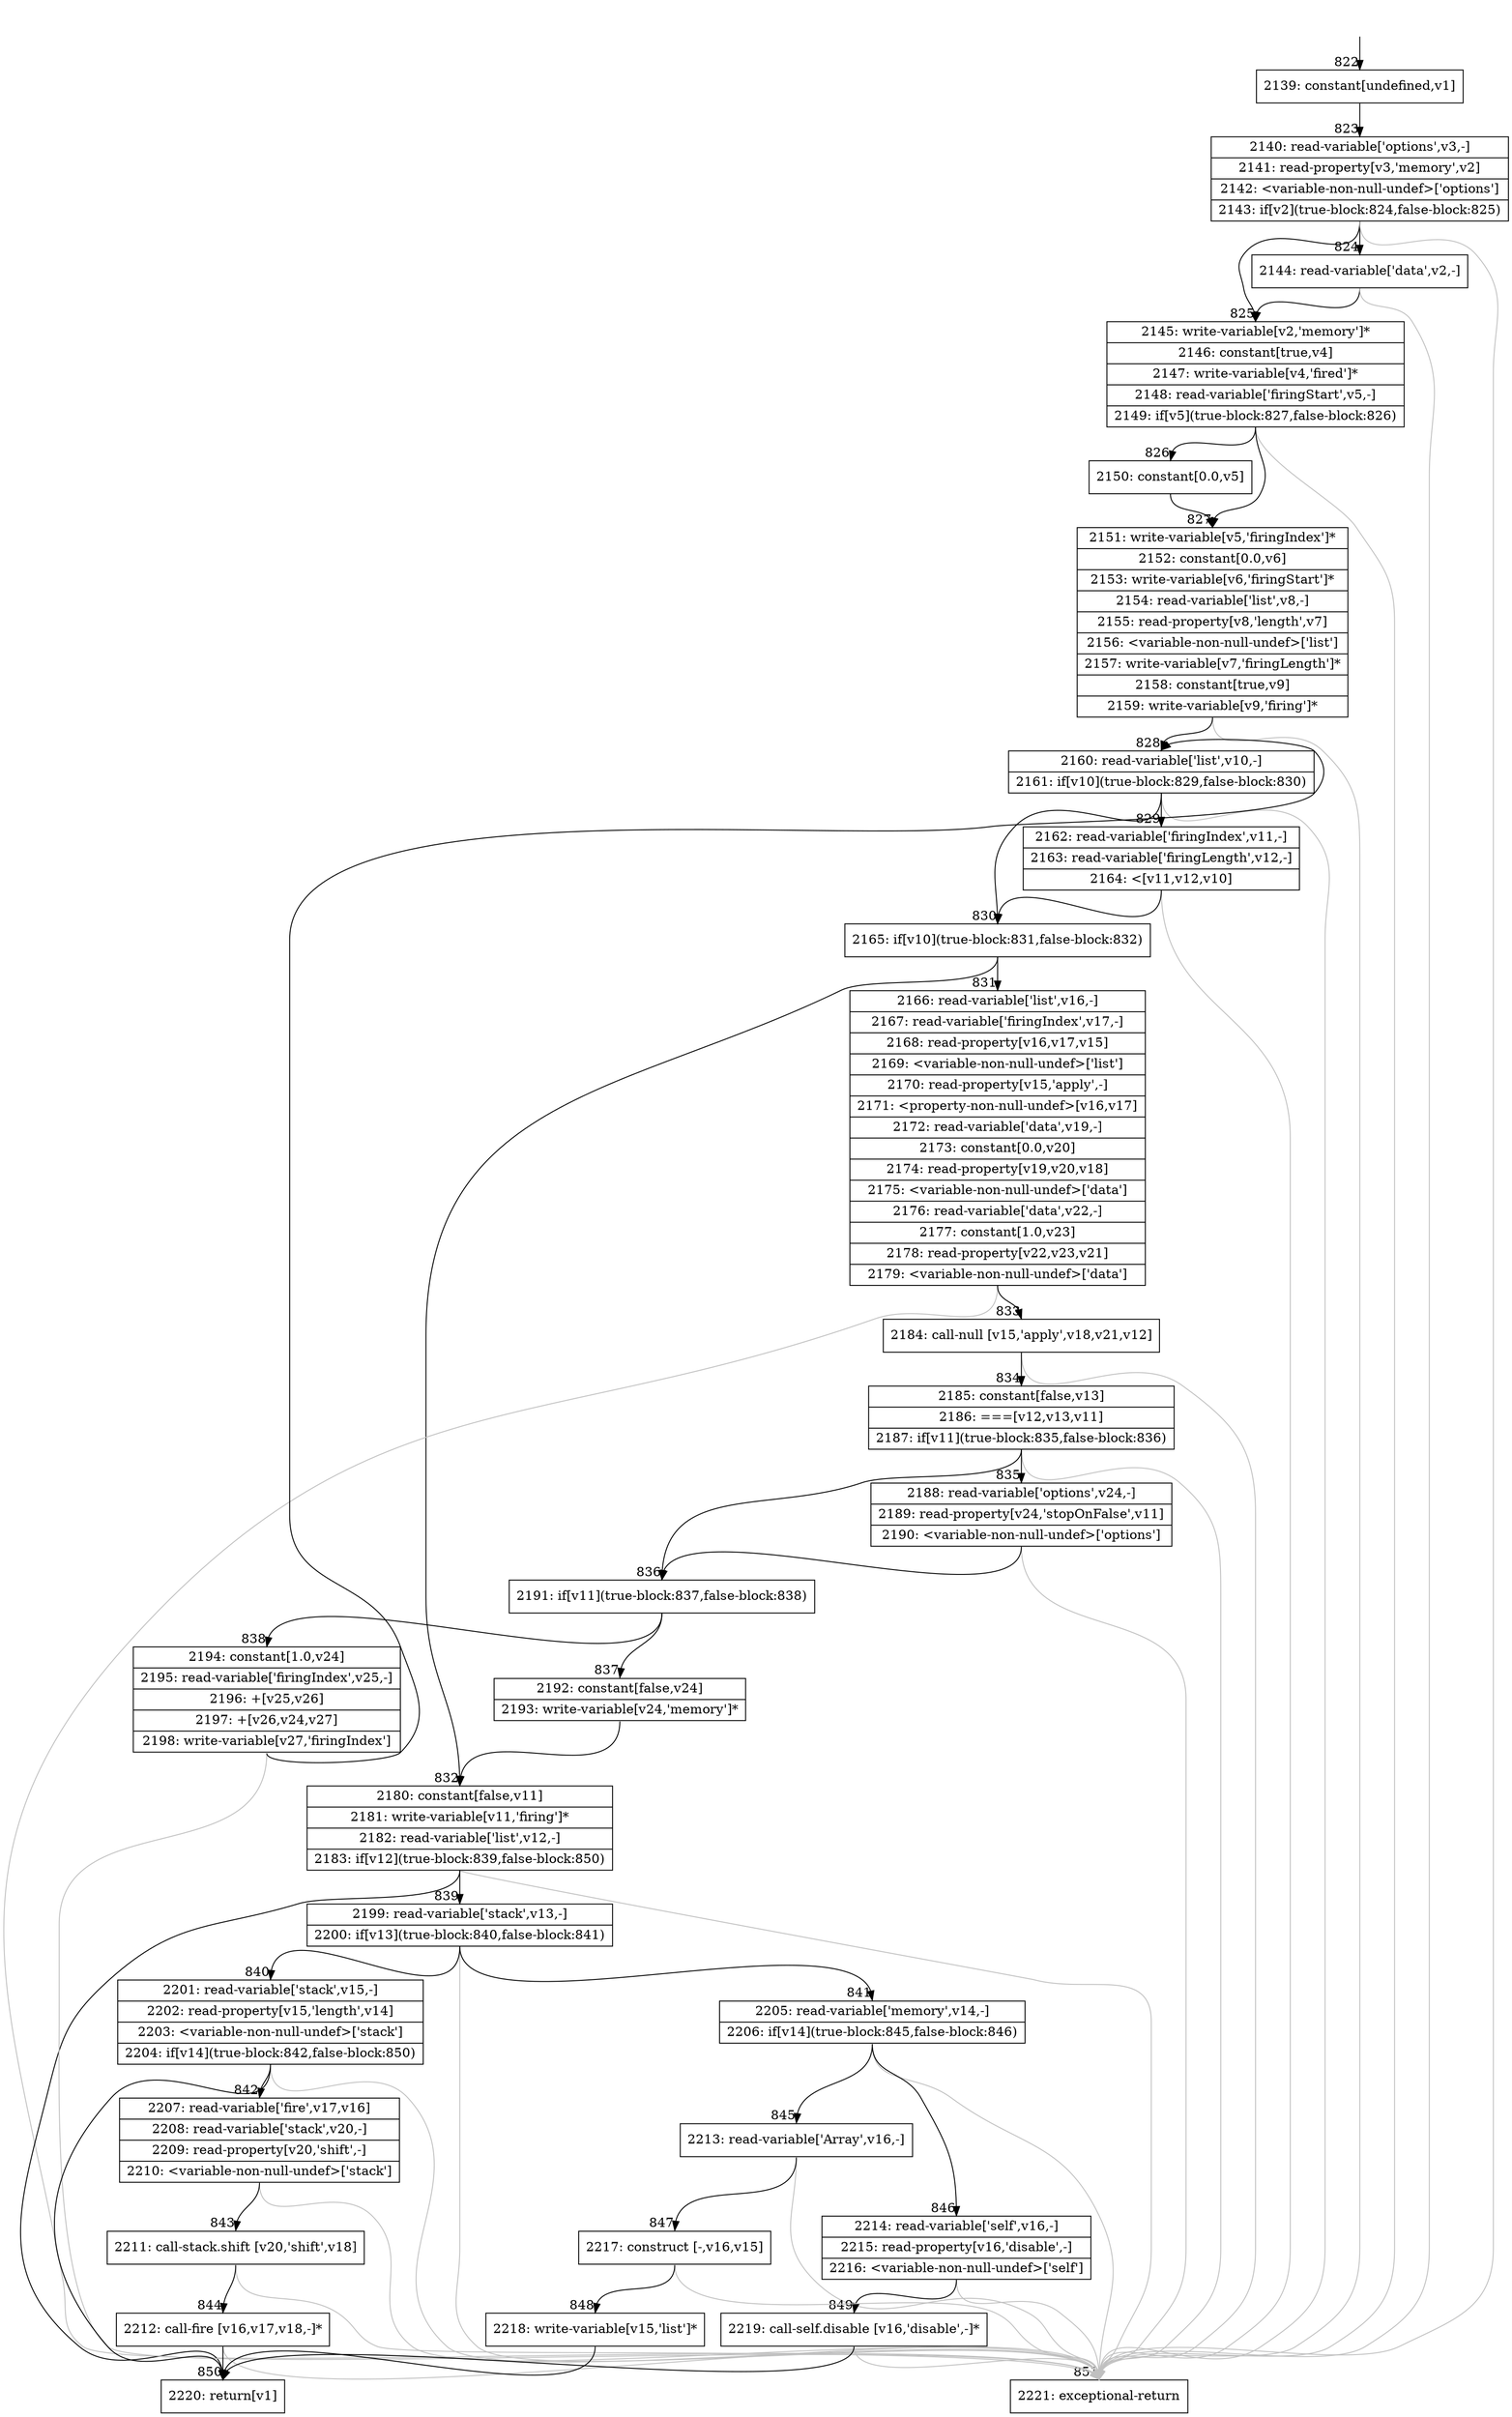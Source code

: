 digraph {
rankdir="TD"
BB_entry60[shape=none,label=""];
BB_entry60 -> BB822 [tailport=s, headport=n, headlabel="    822"]
BB822 [shape=record label="{2139: constant[undefined,v1]}" ] 
BB822 -> BB823 [tailport=s, headport=n, headlabel="      823"]
BB823 [shape=record label="{2140: read-variable['options',v3,-]|2141: read-property[v3,'memory',v2]|2142: \<variable-non-null-undef\>['options']|2143: if[v2](true-block:824,false-block:825)}" ] 
BB823 -> BB825 [tailport=s, headport=n, headlabel="      825"]
BB823 -> BB824 [tailport=s, headport=n, headlabel="      824"]
BB823 -> BB851 [tailport=s, headport=n, color=gray, headlabel="      851"]
BB824 [shape=record label="{2144: read-variable['data',v2,-]}" ] 
BB824 -> BB825 [tailport=s, headport=n]
BB824 -> BB851 [tailport=s, headport=n, color=gray]
BB825 [shape=record label="{2145: write-variable[v2,'memory']*|2146: constant[true,v4]|2147: write-variable[v4,'fired']*|2148: read-variable['firingStart',v5,-]|2149: if[v5](true-block:827,false-block:826)}" ] 
BB825 -> BB827 [tailport=s, headport=n, headlabel="      827"]
BB825 -> BB826 [tailport=s, headport=n, headlabel="      826"]
BB825 -> BB851 [tailport=s, headport=n, color=gray]
BB826 [shape=record label="{2150: constant[0.0,v5]}" ] 
BB826 -> BB827 [tailport=s, headport=n]
BB827 [shape=record label="{2151: write-variable[v5,'firingIndex']*|2152: constant[0.0,v6]|2153: write-variable[v6,'firingStart']*|2154: read-variable['list',v8,-]|2155: read-property[v8,'length',v7]|2156: \<variable-non-null-undef\>['list']|2157: write-variable[v7,'firingLength']*|2158: constant[true,v9]|2159: write-variable[v9,'firing']*}" ] 
BB827 -> BB828 [tailport=s, headport=n, headlabel="      828"]
BB827 -> BB851 [tailport=s, headport=n, color=gray]
BB828 [shape=record label="{2160: read-variable['list',v10,-]|2161: if[v10](true-block:829,false-block:830)}" ] 
BB828 -> BB830 [tailport=s, headport=n, headlabel="      830"]
BB828 -> BB829 [tailport=s, headport=n, headlabel="      829"]
BB828 -> BB851 [tailport=s, headport=n, color=gray]
BB829 [shape=record label="{2162: read-variable['firingIndex',v11,-]|2163: read-variable['firingLength',v12,-]|2164: \<[v11,v12,v10]}" ] 
BB829 -> BB830 [tailport=s, headport=n]
BB829 -> BB851 [tailport=s, headport=n, color=gray]
BB830 [shape=record label="{2165: if[v10](true-block:831,false-block:832)}" ] 
BB830 -> BB831 [tailport=s, headport=n, headlabel="      831"]
BB830 -> BB832 [tailport=s, headport=n, headlabel="      832"]
BB831 [shape=record label="{2166: read-variable['list',v16,-]|2167: read-variable['firingIndex',v17,-]|2168: read-property[v16,v17,v15]|2169: \<variable-non-null-undef\>['list']|2170: read-property[v15,'apply',-]|2171: \<property-non-null-undef\>[v16,v17]|2172: read-variable['data',v19,-]|2173: constant[0.0,v20]|2174: read-property[v19,v20,v18]|2175: \<variable-non-null-undef\>['data']|2176: read-variable['data',v22,-]|2177: constant[1.0,v23]|2178: read-property[v22,v23,v21]|2179: \<variable-non-null-undef\>['data']}" ] 
BB831 -> BB833 [tailport=s, headport=n, headlabel="      833"]
BB831 -> BB851 [tailport=s, headport=n, color=gray]
BB832 [shape=record label="{2180: constant[false,v11]|2181: write-variable[v11,'firing']*|2182: read-variable['list',v12,-]|2183: if[v12](true-block:839,false-block:850)}" ] 
BB832 -> BB839 [tailport=s, headport=n, headlabel="      839"]
BB832 -> BB850 [tailport=s, headport=n, headlabel="      850"]
BB832 -> BB851 [tailport=s, headport=n, color=gray]
BB833 [shape=record label="{2184: call-null [v15,'apply',v18,v21,v12]}" ] 
BB833 -> BB834 [tailport=s, headport=n, headlabel="      834"]
BB833 -> BB851 [tailport=s, headport=n, color=gray]
BB834 [shape=record label="{2185: constant[false,v13]|2186: ===[v12,v13,v11]|2187: if[v11](true-block:835,false-block:836)}" ] 
BB834 -> BB836 [tailport=s, headport=n, headlabel="      836"]
BB834 -> BB835 [tailport=s, headport=n, headlabel="      835"]
BB834 -> BB851 [tailport=s, headport=n, color=gray]
BB835 [shape=record label="{2188: read-variable['options',v24,-]|2189: read-property[v24,'stopOnFalse',v11]|2190: \<variable-non-null-undef\>['options']}" ] 
BB835 -> BB836 [tailport=s, headport=n]
BB835 -> BB851 [tailport=s, headport=n, color=gray]
BB836 [shape=record label="{2191: if[v11](true-block:837,false-block:838)}" ] 
BB836 -> BB837 [tailport=s, headport=n, headlabel="      837"]
BB836 -> BB838 [tailport=s, headport=n, headlabel="      838"]
BB837 [shape=record label="{2192: constant[false,v24]|2193: write-variable[v24,'memory']*}" ] 
BB837 -> BB832 [tailport=s, headport=n]
BB838 [shape=record label="{2194: constant[1.0,v24]|2195: read-variable['firingIndex',v25,-]|2196: +[v25,v26]|2197: +[v26,v24,v27]|2198: write-variable[v27,'firingIndex']}" ] 
BB838 -> BB828 [tailport=s, headport=n]
BB838 -> BB851 [tailport=s, headport=n, color=gray]
BB839 [shape=record label="{2199: read-variable['stack',v13,-]|2200: if[v13](true-block:840,false-block:841)}" ] 
BB839 -> BB840 [tailport=s, headport=n, headlabel="      840"]
BB839 -> BB841 [tailport=s, headport=n, headlabel="      841"]
BB839 -> BB851 [tailport=s, headport=n, color=gray]
BB840 [shape=record label="{2201: read-variable['stack',v15,-]|2202: read-property[v15,'length',v14]|2203: \<variable-non-null-undef\>['stack']|2204: if[v14](true-block:842,false-block:850)}" ] 
BB840 -> BB842 [tailport=s, headport=n, headlabel="      842"]
BB840 -> BB850 [tailport=s, headport=n]
BB840 -> BB851 [tailport=s, headport=n, color=gray]
BB841 [shape=record label="{2205: read-variable['memory',v14,-]|2206: if[v14](true-block:845,false-block:846)}" ] 
BB841 -> BB845 [tailport=s, headport=n, headlabel="      845"]
BB841 -> BB846 [tailport=s, headport=n, headlabel="      846"]
BB841 -> BB851 [tailport=s, headport=n, color=gray]
BB842 [shape=record label="{2207: read-variable['fire',v17,v16]|2208: read-variable['stack',v20,-]|2209: read-property[v20,'shift',-]|2210: \<variable-non-null-undef\>['stack']}" ] 
BB842 -> BB843 [tailport=s, headport=n, headlabel="      843"]
BB842 -> BB851 [tailport=s, headport=n, color=gray]
BB843 [shape=record label="{2211: call-stack.shift [v20,'shift',v18]}" ] 
BB843 -> BB844 [tailport=s, headport=n, headlabel="      844"]
BB843 -> BB851 [tailport=s, headport=n, color=gray]
BB844 [shape=record label="{2212: call-fire [v16,v17,v18,-]*}" ] 
BB844 -> BB850 [tailport=s, headport=n]
BB844 -> BB851 [tailport=s, headport=n, color=gray]
BB845 [shape=record label="{2213: read-variable['Array',v16,-]}" ] 
BB845 -> BB847 [tailport=s, headport=n, headlabel="      847"]
BB845 -> BB851 [tailport=s, headport=n, color=gray]
BB846 [shape=record label="{2214: read-variable['self',v16,-]|2215: read-property[v16,'disable',-]|2216: \<variable-non-null-undef\>['self']}" ] 
BB846 -> BB849 [tailport=s, headport=n, headlabel="      849"]
BB846 -> BB851 [tailport=s, headport=n, color=gray]
BB847 [shape=record label="{2217: construct [-,v16,v15]}" ] 
BB847 -> BB848 [tailport=s, headport=n, headlabel="      848"]
BB847 -> BB851 [tailport=s, headport=n, color=gray]
BB848 [shape=record label="{2218: write-variable[v15,'list']*}" ] 
BB848 -> BB850 [tailport=s, headport=n]
BB849 [shape=record label="{2219: call-self.disable [v16,'disable',-]*}" ] 
BB849 -> BB850 [tailport=s, headport=n]
BB849 -> BB851 [tailport=s, headport=n, color=gray]
BB850 [shape=record label="{2220: return[v1]}" ] 
BB851 [shape=record label="{2221: exceptional-return}" ] 
//#$~ 1051
}
